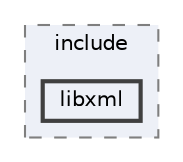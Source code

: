 digraph "/home/alexandros/Documents/PLT/V4/pokemon-championship/extern/libxml2/include/libxml"
{
 // LATEX_PDF_SIZE
  bgcolor="transparent";
  edge [fontname=Helvetica,fontsize=10,labelfontname=Helvetica,labelfontsize=10];
  node [fontname=Helvetica,fontsize=10,shape=box,height=0.2,width=0.4];
  compound=true
  subgraph clusterdir_f3a29c671199f845e56d2a0df4c9fc7b {
    graph [ bgcolor="#edf0f7", pencolor="grey50", label="include", fontname=Helvetica,fontsize=10 style="filled,dashed", URL="dir_f3a29c671199f845e56d2a0df4c9fc7b.html",tooltip=""]
  dir_d58388120b39fd4ca391bfb31cae9f52 [label="libxml", fillcolor="#edf0f7", color="grey25", style="filled,bold", URL="dir_d58388120b39fd4ca391bfb31cae9f52.html",tooltip=""];
  }
}
